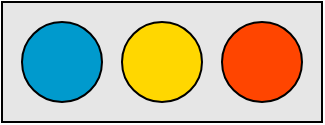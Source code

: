 <mxfile>
    <diagram id="jnso0dNVSY7pyaFy8HCA" name="ページ1">
        <mxGraphModel dx="619" dy="353" grid="1" gridSize="10" guides="1" tooltips="1" connect="1" arrows="1" fold="1" page="1" pageScale="1" pageWidth="827" pageHeight="1169" math="0" shadow="0">
            <root>
                <mxCell id="0"/>
                <mxCell id="1" parent="0"/>
                <mxCell id="7" value="" style="rounded=0;whiteSpace=wrap;html=1;fillColor=#E6E6E6;strokeColor=#000000;" vertex="1" parent="1">
                    <mxGeometry x="30" y="70" width="160" height="60" as="geometry"/>
                </mxCell>
                <mxCell id="2" value="" style="ellipse;whiteSpace=wrap;html=1;fillColor=#009ACD;strokeColor=#000000;" vertex="1" parent="1">
                    <mxGeometry x="40" y="80" width="40" height="40" as="geometry"/>
                </mxCell>
                <mxCell id="3" value="" style="ellipse;whiteSpace=wrap;html=1;fillColor=#FFD700;strokeColor=#000000;" vertex="1" parent="1">
                    <mxGeometry x="90" y="80" width="40" height="40" as="geometry"/>
                </mxCell>
                <mxCell id="4" value="" style="ellipse;whiteSpace=wrap;html=1;fillColor=#FF4500;strokeColor=#000000;" vertex="1" parent="1">
                    <mxGeometry x="140" y="80" width="40" height="40" as="geometry"/>
                </mxCell>
            </root>
        </mxGraphModel>
    </diagram>
</mxfile>